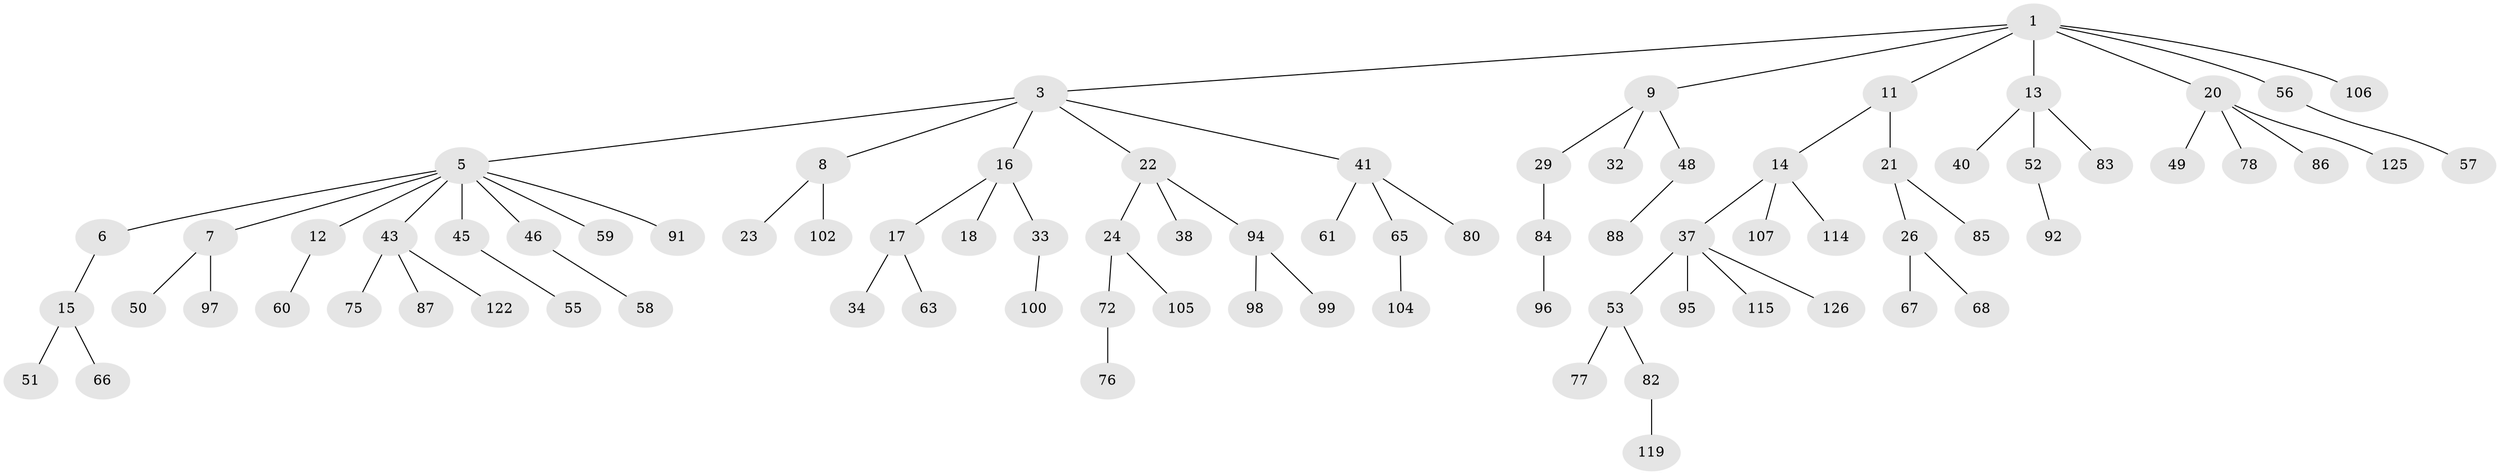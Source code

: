 // original degree distribution, {3: 0.10317460317460317, 6: 0.015873015873015872, 5: 0.023809523809523808, 2: 0.24603174603174602, 4: 0.11904761904761904, 1: 0.49206349206349204}
// Generated by graph-tools (version 1.1) at 2025/11/02/27/25 16:11:28]
// undirected, 83 vertices, 82 edges
graph export_dot {
graph [start="1"]
  node [color=gray90,style=filled];
  1 [super="+2"];
  3 [super="+4"];
  5 [super="+10"];
  6;
  7;
  8 [super="+19"];
  9 [super="+25"];
  11 [super="+39"];
  12 [super="+44"];
  13;
  14 [super="+36"];
  15 [super="+27"];
  16 [super="+28"];
  17 [super="+30"];
  18;
  20 [super="+54"];
  21 [super="+120"];
  22 [super="+69"];
  23;
  24 [super="+31"];
  26 [super="+42"];
  29 [super="+35"];
  32;
  33 [super="+70"];
  34;
  37 [super="+47"];
  38 [super="+64"];
  40 [super="+93"];
  41;
  43 [super="+74"];
  45 [super="+71"];
  46;
  48 [super="+79"];
  49;
  50 [super="+112"];
  51;
  52 [super="+124"];
  53 [super="+116"];
  55 [super="+81"];
  56 [super="+73"];
  57 [super="+118"];
  58 [super="+90"];
  59;
  60 [super="+62"];
  61 [super="+117"];
  63;
  65 [super="+121"];
  66;
  67;
  68;
  72;
  75;
  76 [super="+113"];
  77;
  78;
  80;
  82 [super="+111"];
  83;
  84;
  85;
  86 [super="+89"];
  87;
  88 [super="+101"];
  91;
  92;
  94 [super="+103"];
  95 [super="+110"];
  96;
  97;
  98 [super="+123"];
  99 [super="+108"];
  100;
  102;
  104;
  105 [super="+109"];
  106;
  107;
  114;
  115;
  119;
  122;
  125;
  126;
  1 -- 9;
  1 -- 11;
  1 -- 3;
  1 -- 20;
  1 -- 56;
  1 -- 106;
  1 -- 13;
  3 -- 8;
  3 -- 16;
  3 -- 41;
  3 -- 5;
  3 -- 22;
  5 -- 6;
  5 -- 7;
  5 -- 43;
  5 -- 45;
  5 -- 59;
  5 -- 91;
  5 -- 12;
  5 -- 46;
  6 -- 15;
  7 -- 50;
  7 -- 97;
  8 -- 23;
  8 -- 102;
  9 -- 29;
  9 -- 48;
  9 -- 32;
  11 -- 14;
  11 -- 21;
  12 -- 60;
  13 -- 40;
  13 -- 52;
  13 -- 83;
  14 -- 114;
  14 -- 107;
  14 -- 37;
  15 -- 51;
  15 -- 66;
  16 -- 17;
  16 -- 18;
  16 -- 33;
  17 -- 34;
  17 -- 63;
  20 -- 49;
  20 -- 78;
  20 -- 125;
  20 -- 86;
  21 -- 26;
  21 -- 85;
  22 -- 24;
  22 -- 38;
  22 -- 94;
  24 -- 72;
  24 -- 105;
  26 -- 67;
  26 -- 68;
  29 -- 84;
  33 -- 100;
  37 -- 53;
  37 -- 115;
  37 -- 126;
  37 -- 95;
  41 -- 61;
  41 -- 65;
  41 -- 80;
  43 -- 75;
  43 -- 87;
  43 -- 122;
  45 -- 55;
  46 -- 58;
  48 -- 88;
  52 -- 92;
  53 -- 77;
  53 -- 82;
  56 -- 57;
  65 -- 104;
  72 -- 76;
  82 -- 119;
  84 -- 96;
  94 -- 98;
  94 -- 99;
}
